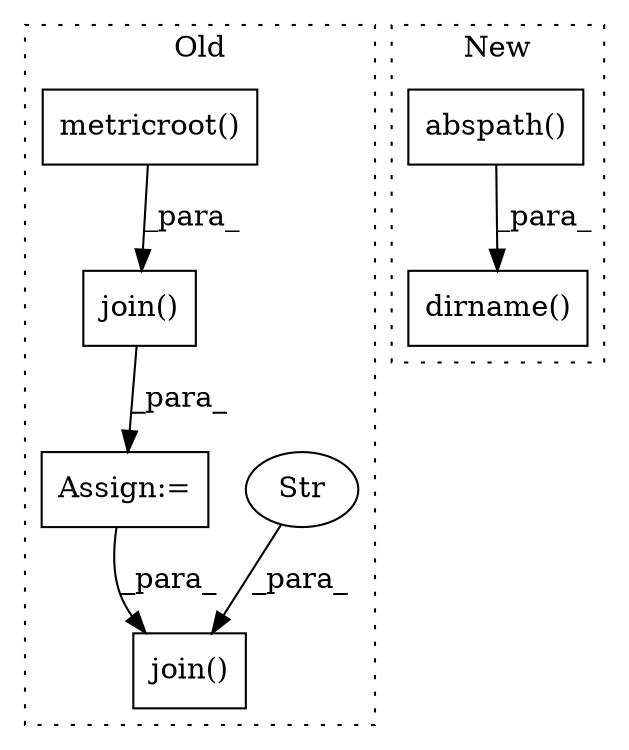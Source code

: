 digraph G {
subgraph cluster0 {
1 [label="join()" a="75" s="3627,3664" l="13,1" shape="box"];
3 [label="Assign:=" a="68" s="3624" l="3" shape="box"];
4 [label="join()" a="75" s="3731,3779" l="13,1" shape="box"];
6 [label="Str" a="66" s="3764" l="15" shape="ellipse"];
7 [label="metricroot()" a="75" s="3640" l="17" shape="box"];
label = "Old";
style="dotted";
}
subgraph cluster1 {
2 [label="dirname()" a="75" s="3834,3869" l="16,1" shape="box"];
5 [label="abspath()" a="75" s="3850,3868" l="16,1" shape="box"];
label = "New";
style="dotted";
}
1 -> 3 [label="_para_"];
3 -> 4 [label="_para_"];
5 -> 2 [label="_para_"];
6 -> 4 [label="_para_"];
7 -> 1 [label="_para_"];
}